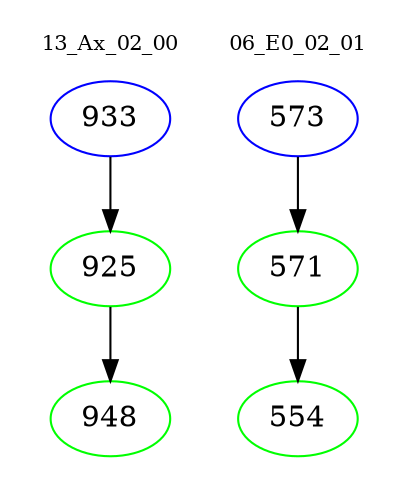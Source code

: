 digraph{
subgraph cluster_0 {
color = white
label = "13_Ax_02_00";
fontsize=10;
T0_933 [label="933", color="blue"]
T0_933 -> T0_925 [color="black"]
T0_925 [label="925", color="green"]
T0_925 -> T0_948 [color="black"]
T0_948 [label="948", color="green"]
}
subgraph cluster_1 {
color = white
label = "06_E0_02_01";
fontsize=10;
T1_573 [label="573", color="blue"]
T1_573 -> T1_571 [color="black"]
T1_571 [label="571", color="green"]
T1_571 -> T1_554 [color="black"]
T1_554 [label="554", color="green"]
}
}
